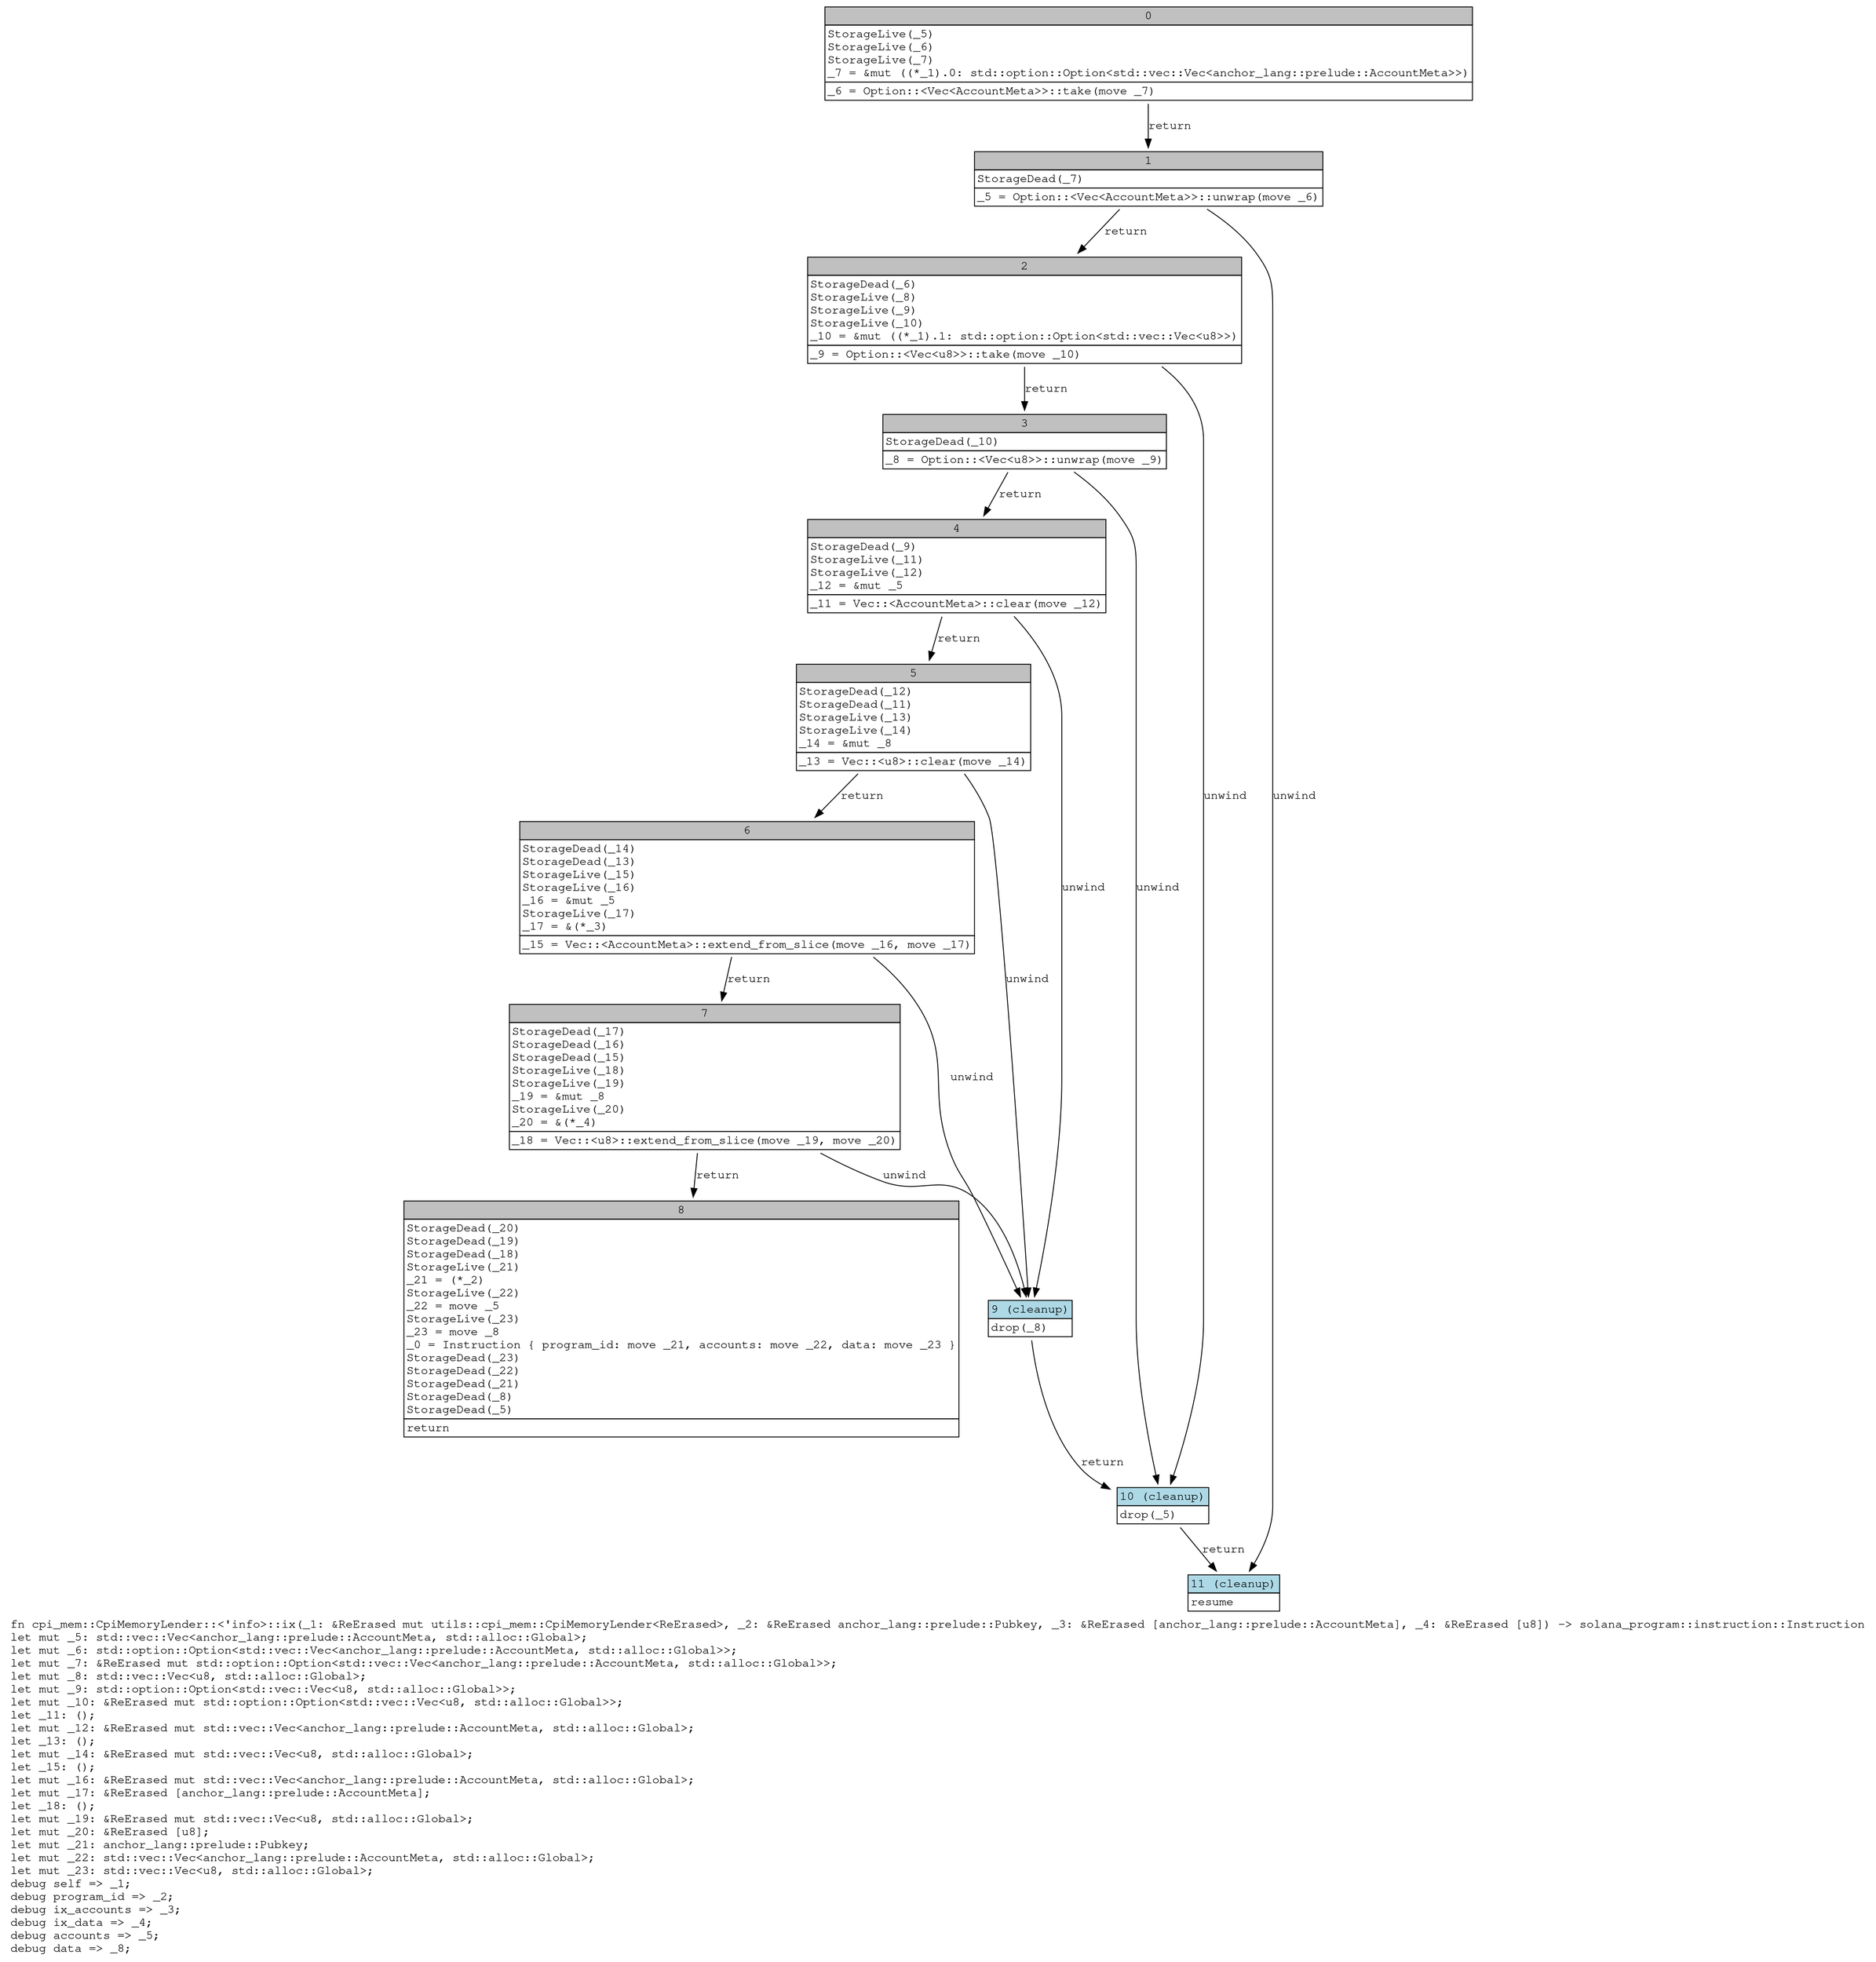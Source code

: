 digraph Mir_0_564 {
    graph [fontname="Courier, monospace"];
    node [fontname="Courier, monospace"];
    edge [fontname="Courier, monospace"];
    label=<fn cpi_mem::CpiMemoryLender::&lt;'info&gt;::ix(_1: &amp;ReErased mut utils::cpi_mem::CpiMemoryLender&lt;ReErased&gt;, _2: &amp;ReErased anchor_lang::prelude::Pubkey, _3: &amp;ReErased [anchor_lang::prelude::AccountMeta], _4: &amp;ReErased [u8]) -&gt; solana_program::instruction::Instruction<br align="left"/>let mut _5: std::vec::Vec&lt;anchor_lang::prelude::AccountMeta, std::alloc::Global&gt;;<br align="left"/>let mut _6: std::option::Option&lt;std::vec::Vec&lt;anchor_lang::prelude::AccountMeta, std::alloc::Global&gt;&gt;;<br align="left"/>let mut _7: &amp;ReErased mut std::option::Option&lt;std::vec::Vec&lt;anchor_lang::prelude::AccountMeta, std::alloc::Global&gt;&gt;;<br align="left"/>let mut _8: std::vec::Vec&lt;u8, std::alloc::Global&gt;;<br align="left"/>let mut _9: std::option::Option&lt;std::vec::Vec&lt;u8, std::alloc::Global&gt;&gt;;<br align="left"/>let mut _10: &amp;ReErased mut std::option::Option&lt;std::vec::Vec&lt;u8, std::alloc::Global&gt;&gt;;<br align="left"/>let _11: ();<br align="left"/>let mut _12: &amp;ReErased mut std::vec::Vec&lt;anchor_lang::prelude::AccountMeta, std::alloc::Global&gt;;<br align="left"/>let _13: ();<br align="left"/>let mut _14: &amp;ReErased mut std::vec::Vec&lt;u8, std::alloc::Global&gt;;<br align="left"/>let _15: ();<br align="left"/>let mut _16: &amp;ReErased mut std::vec::Vec&lt;anchor_lang::prelude::AccountMeta, std::alloc::Global&gt;;<br align="left"/>let mut _17: &amp;ReErased [anchor_lang::prelude::AccountMeta];<br align="left"/>let _18: ();<br align="left"/>let mut _19: &amp;ReErased mut std::vec::Vec&lt;u8, std::alloc::Global&gt;;<br align="left"/>let mut _20: &amp;ReErased [u8];<br align="left"/>let mut _21: anchor_lang::prelude::Pubkey;<br align="left"/>let mut _22: std::vec::Vec&lt;anchor_lang::prelude::AccountMeta, std::alloc::Global&gt;;<br align="left"/>let mut _23: std::vec::Vec&lt;u8, std::alloc::Global&gt;;<br align="left"/>debug self =&gt; _1;<br align="left"/>debug program_id =&gt; _2;<br align="left"/>debug ix_accounts =&gt; _3;<br align="left"/>debug ix_data =&gt; _4;<br align="left"/>debug accounts =&gt; _5;<br align="left"/>debug data =&gt; _8;<br align="left"/>>;
    bb0__0_564 [shape="none", label=<<table border="0" cellborder="1" cellspacing="0"><tr><td bgcolor="gray" align="center" colspan="1">0</td></tr><tr><td align="left" balign="left">StorageLive(_5)<br/>StorageLive(_6)<br/>StorageLive(_7)<br/>_7 = &amp;mut ((*_1).0: std::option::Option&lt;std::vec::Vec&lt;anchor_lang::prelude::AccountMeta&gt;&gt;)<br/></td></tr><tr><td align="left">_6 = Option::&lt;Vec&lt;AccountMeta&gt;&gt;::take(move _7)</td></tr></table>>];
    bb1__0_564 [shape="none", label=<<table border="0" cellborder="1" cellspacing="0"><tr><td bgcolor="gray" align="center" colspan="1">1</td></tr><tr><td align="left" balign="left">StorageDead(_7)<br/></td></tr><tr><td align="left">_5 = Option::&lt;Vec&lt;AccountMeta&gt;&gt;::unwrap(move _6)</td></tr></table>>];
    bb2__0_564 [shape="none", label=<<table border="0" cellborder="1" cellspacing="0"><tr><td bgcolor="gray" align="center" colspan="1">2</td></tr><tr><td align="left" balign="left">StorageDead(_6)<br/>StorageLive(_8)<br/>StorageLive(_9)<br/>StorageLive(_10)<br/>_10 = &amp;mut ((*_1).1: std::option::Option&lt;std::vec::Vec&lt;u8&gt;&gt;)<br/></td></tr><tr><td align="left">_9 = Option::&lt;Vec&lt;u8&gt;&gt;::take(move _10)</td></tr></table>>];
    bb3__0_564 [shape="none", label=<<table border="0" cellborder="1" cellspacing="0"><tr><td bgcolor="gray" align="center" colspan="1">3</td></tr><tr><td align="left" balign="left">StorageDead(_10)<br/></td></tr><tr><td align="left">_8 = Option::&lt;Vec&lt;u8&gt;&gt;::unwrap(move _9)</td></tr></table>>];
    bb4__0_564 [shape="none", label=<<table border="0" cellborder="1" cellspacing="0"><tr><td bgcolor="gray" align="center" colspan="1">4</td></tr><tr><td align="left" balign="left">StorageDead(_9)<br/>StorageLive(_11)<br/>StorageLive(_12)<br/>_12 = &amp;mut _5<br/></td></tr><tr><td align="left">_11 = Vec::&lt;AccountMeta&gt;::clear(move _12)</td></tr></table>>];
    bb5__0_564 [shape="none", label=<<table border="0" cellborder="1" cellspacing="0"><tr><td bgcolor="gray" align="center" colspan="1">5</td></tr><tr><td align="left" balign="left">StorageDead(_12)<br/>StorageDead(_11)<br/>StorageLive(_13)<br/>StorageLive(_14)<br/>_14 = &amp;mut _8<br/></td></tr><tr><td align="left">_13 = Vec::&lt;u8&gt;::clear(move _14)</td></tr></table>>];
    bb6__0_564 [shape="none", label=<<table border="0" cellborder="1" cellspacing="0"><tr><td bgcolor="gray" align="center" colspan="1">6</td></tr><tr><td align="left" balign="left">StorageDead(_14)<br/>StorageDead(_13)<br/>StorageLive(_15)<br/>StorageLive(_16)<br/>_16 = &amp;mut _5<br/>StorageLive(_17)<br/>_17 = &amp;(*_3)<br/></td></tr><tr><td align="left">_15 = Vec::&lt;AccountMeta&gt;::extend_from_slice(move _16, move _17)</td></tr></table>>];
    bb7__0_564 [shape="none", label=<<table border="0" cellborder="1" cellspacing="0"><tr><td bgcolor="gray" align="center" colspan="1">7</td></tr><tr><td align="left" balign="left">StorageDead(_17)<br/>StorageDead(_16)<br/>StorageDead(_15)<br/>StorageLive(_18)<br/>StorageLive(_19)<br/>_19 = &amp;mut _8<br/>StorageLive(_20)<br/>_20 = &amp;(*_4)<br/></td></tr><tr><td align="left">_18 = Vec::&lt;u8&gt;::extend_from_slice(move _19, move _20)</td></tr></table>>];
    bb8__0_564 [shape="none", label=<<table border="0" cellborder="1" cellspacing="0"><tr><td bgcolor="gray" align="center" colspan="1">8</td></tr><tr><td align="left" balign="left">StorageDead(_20)<br/>StorageDead(_19)<br/>StorageDead(_18)<br/>StorageLive(_21)<br/>_21 = (*_2)<br/>StorageLive(_22)<br/>_22 = move _5<br/>StorageLive(_23)<br/>_23 = move _8<br/>_0 = Instruction { program_id: move _21, accounts: move _22, data: move _23 }<br/>StorageDead(_23)<br/>StorageDead(_22)<br/>StorageDead(_21)<br/>StorageDead(_8)<br/>StorageDead(_5)<br/></td></tr><tr><td align="left">return</td></tr></table>>];
    bb9__0_564 [shape="none", label=<<table border="0" cellborder="1" cellspacing="0"><tr><td bgcolor="lightblue" align="center" colspan="1">9 (cleanup)</td></tr><tr><td align="left">drop(_8)</td></tr></table>>];
    bb10__0_564 [shape="none", label=<<table border="0" cellborder="1" cellspacing="0"><tr><td bgcolor="lightblue" align="center" colspan="1">10 (cleanup)</td></tr><tr><td align="left">drop(_5)</td></tr></table>>];
    bb11__0_564 [shape="none", label=<<table border="0" cellborder="1" cellspacing="0"><tr><td bgcolor="lightblue" align="center" colspan="1">11 (cleanup)</td></tr><tr><td align="left">resume</td></tr></table>>];
    bb0__0_564 -> bb1__0_564 [label="return"];
    bb1__0_564 -> bb2__0_564 [label="return"];
    bb1__0_564 -> bb11__0_564 [label="unwind"];
    bb2__0_564 -> bb3__0_564 [label="return"];
    bb2__0_564 -> bb10__0_564 [label="unwind"];
    bb3__0_564 -> bb4__0_564 [label="return"];
    bb3__0_564 -> bb10__0_564 [label="unwind"];
    bb4__0_564 -> bb5__0_564 [label="return"];
    bb4__0_564 -> bb9__0_564 [label="unwind"];
    bb5__0_564 -> bb6__0_564 [label="return"];
    bb5__0_564 -> bb9__0_564 [label="unwind"];
    bb6__0_564 -> bb7__0_564 [label="return"];
    bb6__0_564 -> bb9__0_564 [label="unwind"];
    bb7__0_564 -> bb8__0_564 [label="return"];
    bb7__0_564 -> bb9__0_564 [label="unwind"];
    bb9__0_564 -> bb10__0_564 [label="return"];
    bb10__0_564 -> bb11__0_564 [label="return"];
}
